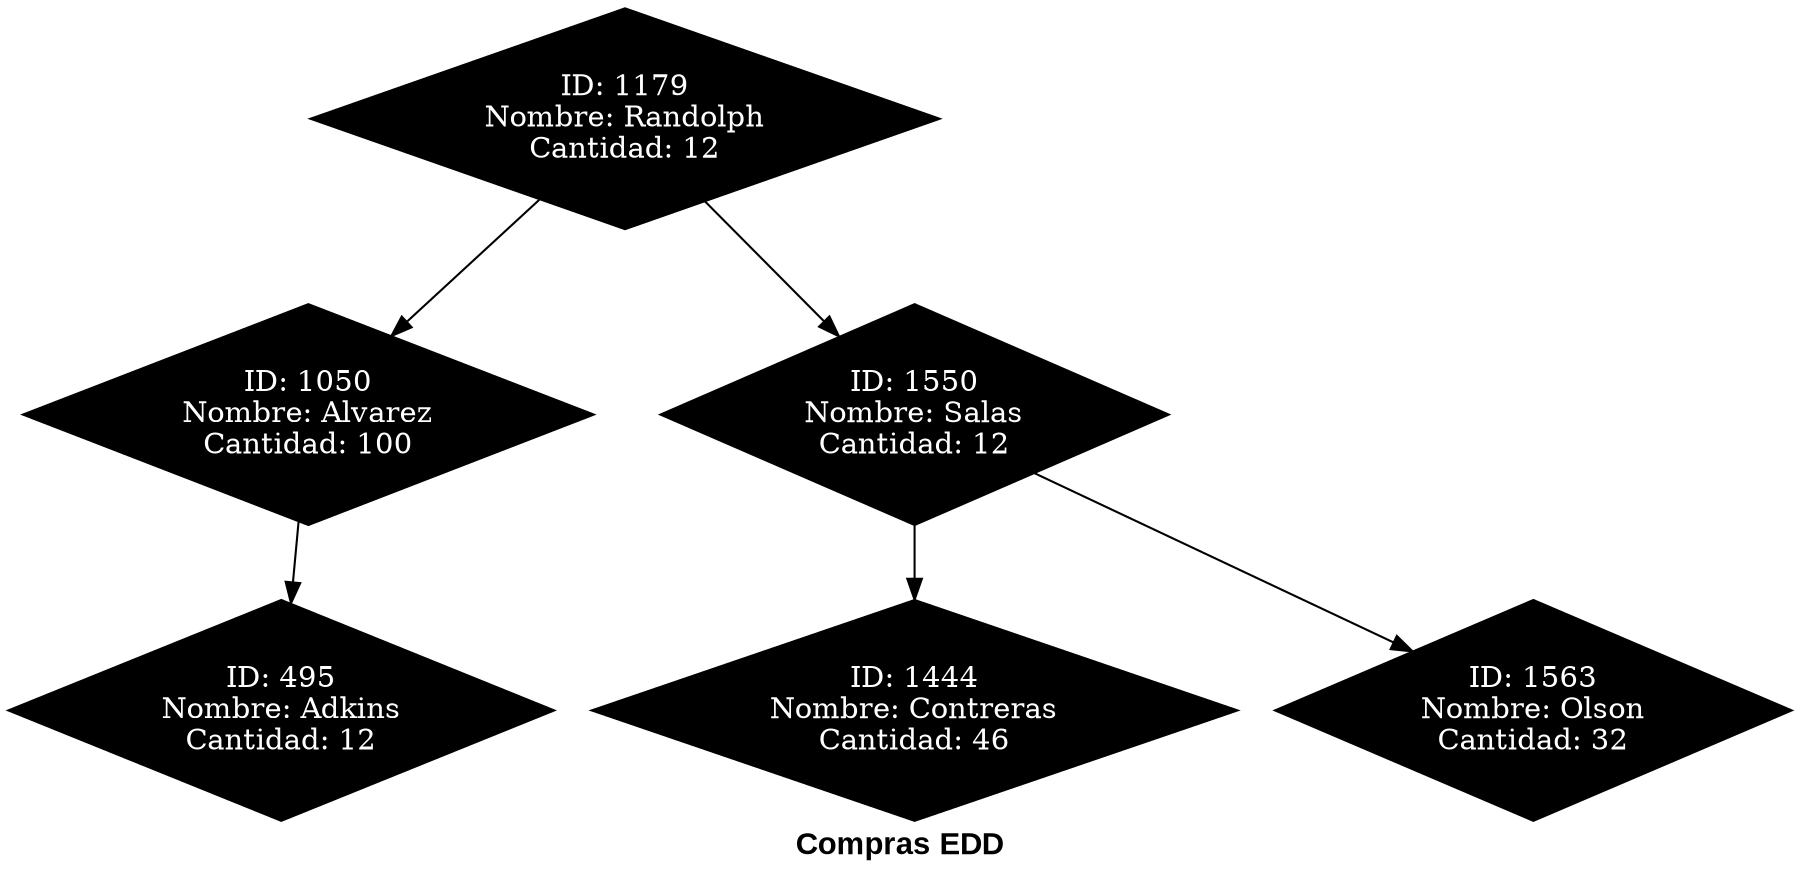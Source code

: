 digraph G{label = "Compras EDD" fontname="Arial Black" fontsize="15pt";
node [shape = diamond, style=filled, fillcolor=black, fontcolor=white];
N4[label = "ID: 1179\nNombre: Randolph\nCantidad: 12"];
N5[label = "ID: 1050\nNombre: Alvarez\nCantidad: 100"];
N6[label = "ID: 495\nNombre: Adkins\nCantidad: 12"];
N5:C0->N6
N4:C0->N5
N2[label = "ID: 1550\nNombre: Salas\nCantidad: 12"];
N3[label = "ID: 1444\nNombre: Contreras\nCantidad: 46"];
N2:C0->N3
N1[label = "ID: 1563\nNombre: Olson\nCantidad: 32"];
N2:C1->N1
N4:C1->N2

}